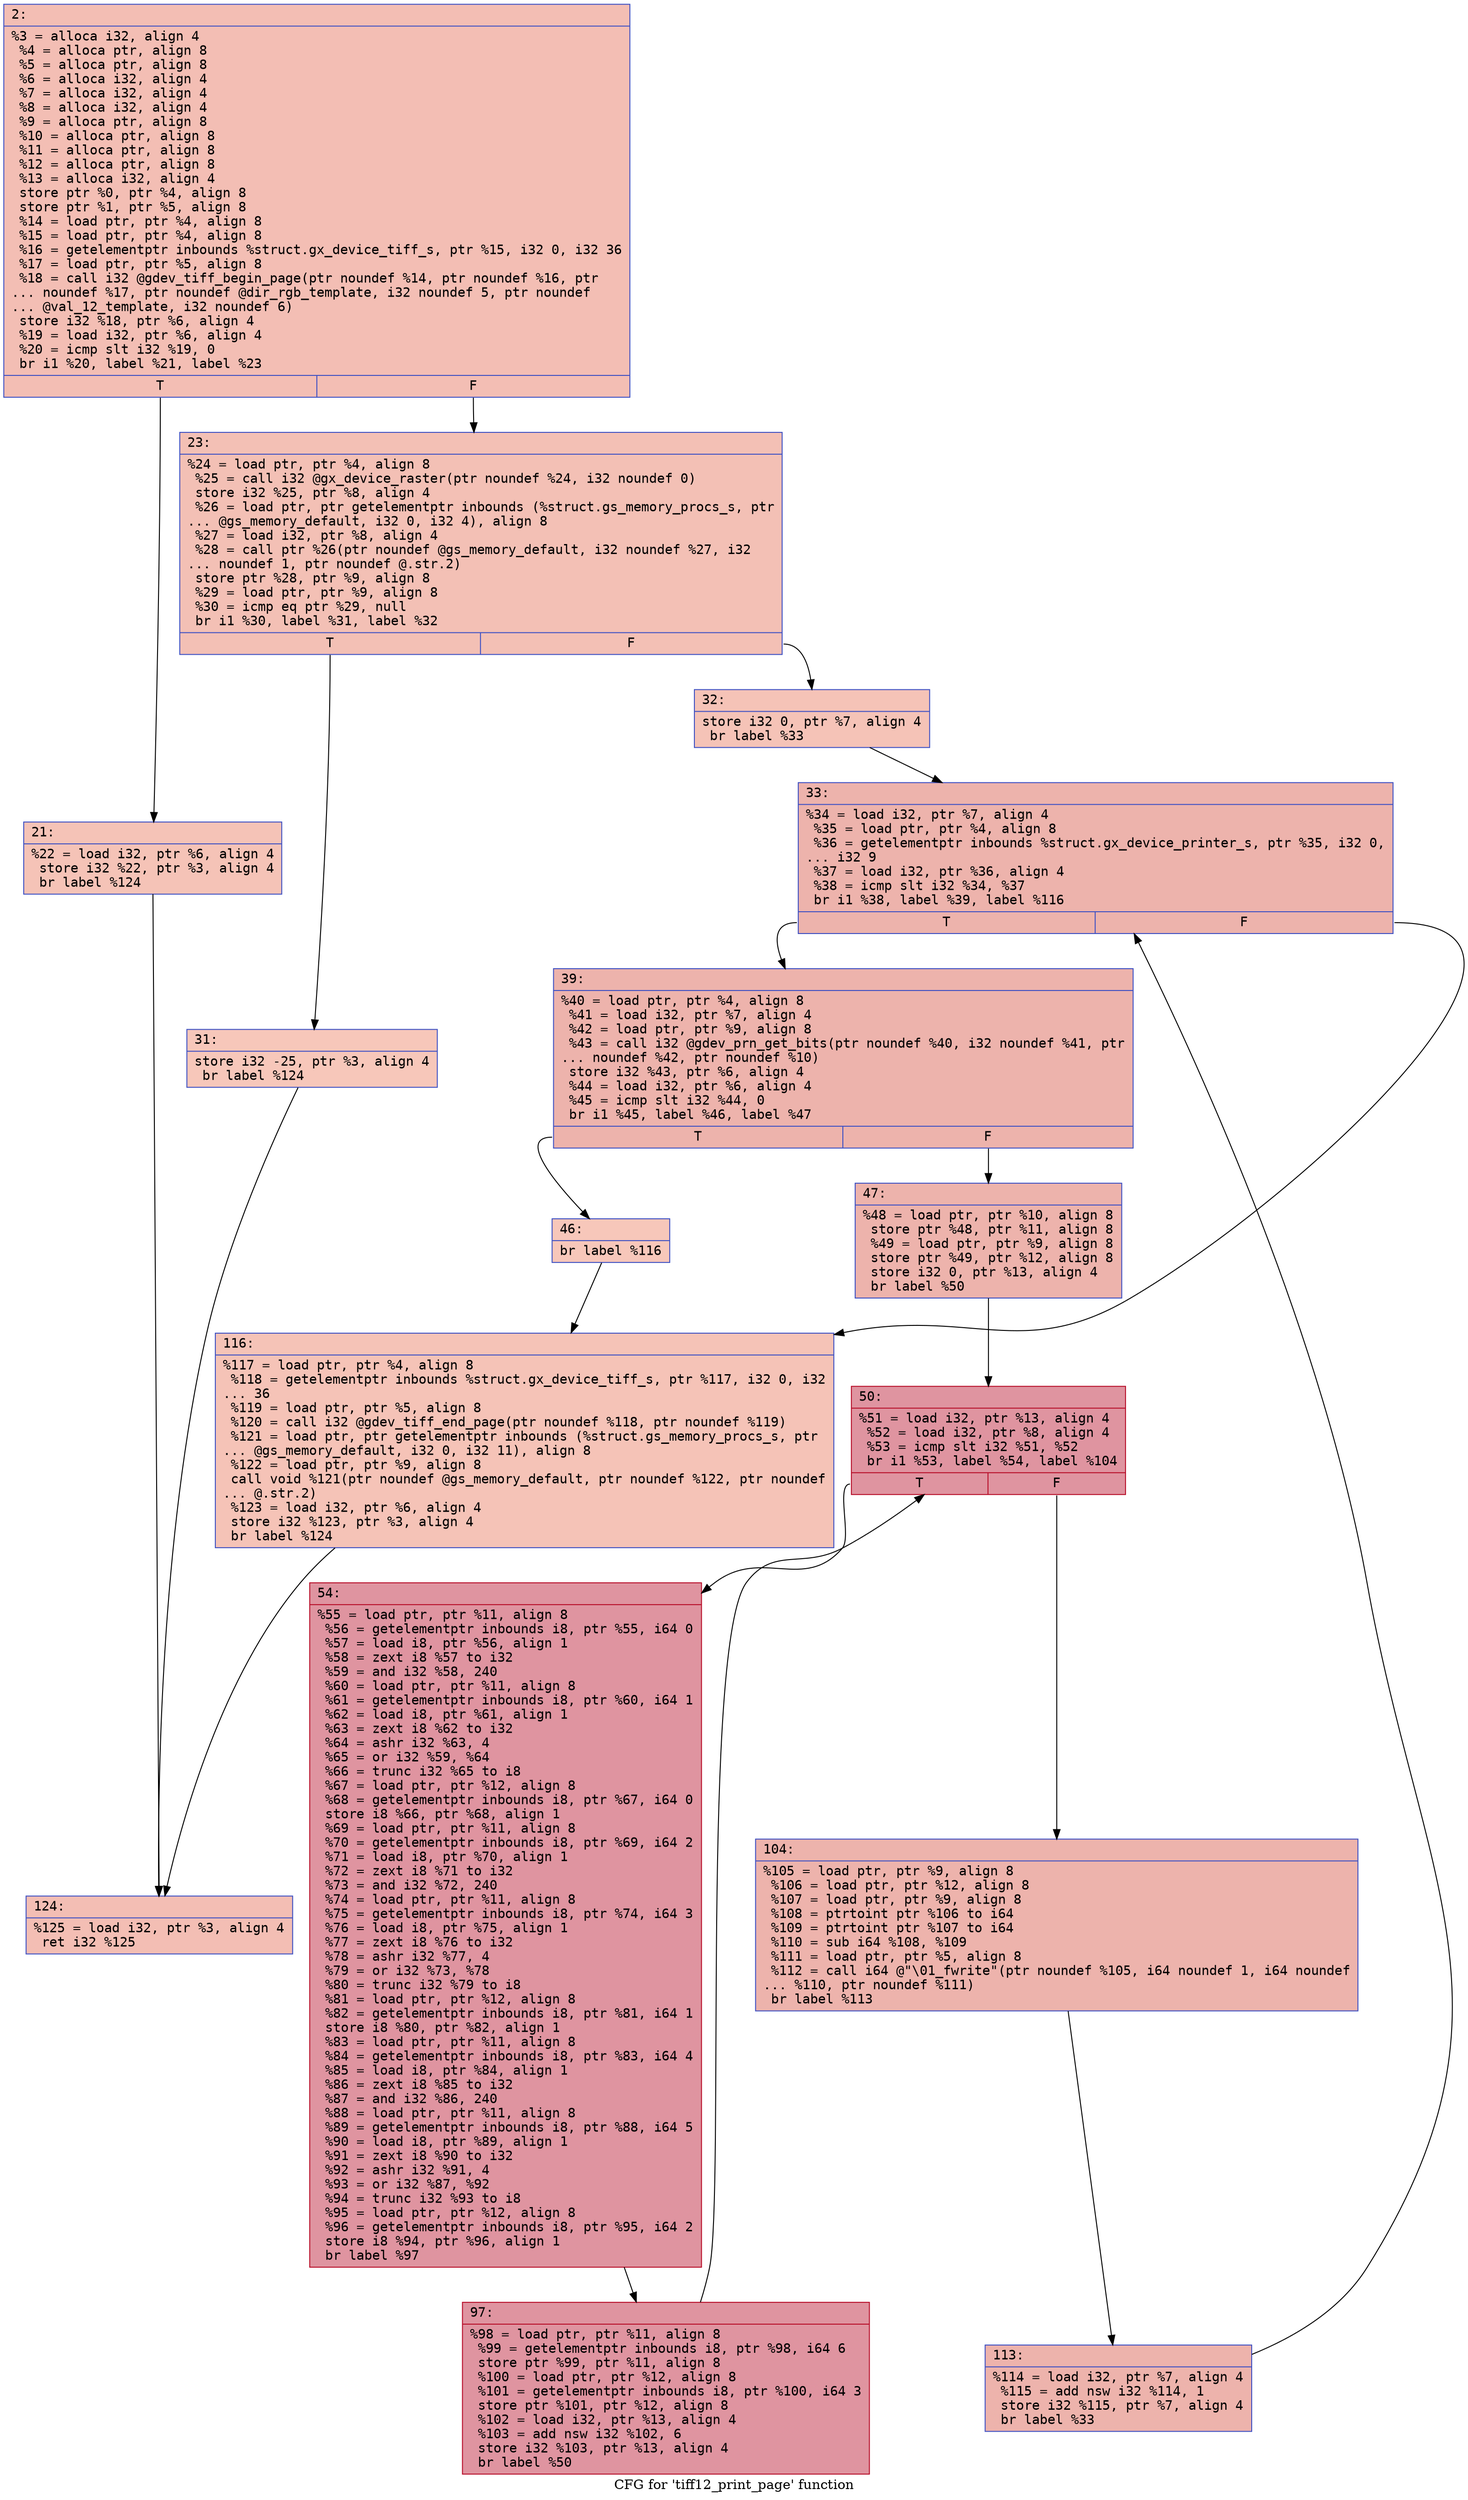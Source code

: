 digraph "CFG for 'tiff12_print_page' function" {
	label="CFG for 'tiff12_print_page' function";

	Node0x6000018987d0 [shape=record,color="#3d50c3ff", style=filled, fillcolor="#e36c5570" fontname="Courier",label="{2:\l|  %3 = alloca i32, align 4\l  %4 = alloca ptr, align 8\l  %5 = alloca ptr, align 8\l  %6 = alloca i32, align 4\l  %7 = alloca i32, align 4\l  %8 = alloca i32, align 4\l  %9 = alloca ptr, align 8\l  %10 = alloca ptr, align 8\l  %11 = alloca ptr, align 8\l  %12 = alloca ptr, align 8\l  %13 = alloca i32, align 4\l  store ptr %0, ptr %4, align 8\l  store ptr %1, ptr %5, align 8\l  %14 = load ptr, ptr %4, align 8\l  %15 = load ptr, ptr %4, align 8\l  %16 = getelementptr inbounds %struct.gx_device_tiff_s, ptr %15, i32 0, i32 36\l  %17 = load ptr, ptr %5, align 8\l  %18 = call i32 @gdev_tiff_begin_page(ptr noundef %14, ptr noundef %16, ptr\l... noundef %17, ptr noundef @dir_rgb_template, i32 noundef 5, ptr noundef\l... @val_12_template, i32 noundef 6)\l  store i32 %18, ptr %6, align 4\l  %19 = load i32, ptr %6, align 4\l  %20 = icmp slt i32 %19, 0\l  br i1 %20, label %21, label %23\l|{<s0>T|<s1>F}}"];
	Node0x6000018987d0:s0 -> Node0x600001898820[tooltip="2 -> 21\nProbability 37.50%" ];
	Node0x6000018987d0:s1 -> Node0x600001898870[tooltip="2 -> 23\nProbability 62.50%" ];
	Node0x600001898820 [shape=record,color="#3d50c3ff", style=filled, fillcolor="#e8765c70" fontname="Courier",label="{21:\l|  %22 = load i32, ptr %6, align 4\l  store i32 %22, ptr %3, align 4\l  br label %124\l}"];
	Node0x600001898820 -> Node0x600001898c80[tooltip="21 -> 124\nProbability 100.00%" ];
	Node0x600001898870 [shape=record,color="#3d50c3ff", style=filled, fillcolor="#e5705870" fontname="Courier",label="{23:\l|  %24 = load ptr, ptr %4, align 8\l  %25 = call i32 @gx_device_raster(ptr noundef %24, i32 noundef 0)\l  store i32 %25, ptr %8, align 4\l  %26 = load ptr, ptr getelementptr inbounds (%struct.gs_memory_procs_s, ptr\l... @gs_memory_default, i32 0, i32 4), align 8\l  %27 = load i32, ptr %8, align 4\l  %28 = call ptr %26(ptr noundef @gs_memory_default, i32 noundef %27, i32\l... noundef 1, ptr noundef @.str.2)\l  store ptr %28, ptr %9, align 8\l  %29 = load ptr, ptr %9, align 8\l  %30 = icmp eq ptr %29, null\l  br i1 %30, label %31, label %32\l|{<s0>T|<s1>F}}"];
	Node0x600001898870:s0 -> Node0x6000018988c0[tooltip="23 -> 31\nProbability 37.50%" ];
	Node0x600001898870:s1 -> Node0x600001898910[tooltip="23 -> 32\nProbability 62.50%" ];
	Node0x6000018988c0 [shape=record,color="#3d50c3ff", style=filled, fillcolor="#ec7f6370" fontname="Courier",label="{31:\l|  store i32 -25, ptr %3, align 4\l  br label %124\l}"];
	Node0x6000018988c0 -> Node0x600001898c80[tooltip="31 -> 124\nProbability 100.00%" ];
	Node0x600001898910 [shape=record,color="#3d50c3ff", style=filled, fillcolor="#e8765c70" fontname="Courier",label="{32:\l|  store i32 0, ptr %7, align 4\l  br label %33\l}"];
	Node0x600001898910 -> Node0x600001898960[tooltip="32 -> 33\nProbability 100.00%" ];
	Node0x600001898960 [shape=record,color="#3d50c3ff", style=filled, fillcolor="#d6524470" fontname="Courier",label="{33:\l|  %34 = load i32, ptr %7, align 4\l  %35 = load ptr, ptr %4, align 8\l  %36 = getelementptr inbounds %struct.gx_device_printer_s, ptr %35, i32 0,\l... i32 9\l  %37 = load i32, ptr %36, align 4\l  %38 = icmp slt i32 %34, %37\l  br i1 %38, label %39, label %116\l|{<s0>T|<s1>F}}"];
	Node0x600001898960:s0 -> Node0x6000018989b0[tooltip="33 -> 39\nProbability 96.88%" ];
	Node0x600001898960:s1 -> Node0x600001898c30[tooltip="33 -> 116\nProbability 3.12%" ];
	Node0x6000018989b0 [shape=record,color="#3d50c3ff", style=filled, fillcolor="#d6524470" fontname="Courier",label="{39:\l|  %40 = load ptr, ptr %4, align 8\l  %41 = load i32, ptr %7, align 4\l  %42 = load ptr, ptr %9, align 8\l  %43 = call i32 @gdev_prn_get_bits(ptr noundef %40, i32 noundef %41, ptr\l... noundef %42, ptr noundef %10)\l  store i32 %43, ptr %6, align 4\l  %44 = load i32, ptr %6, align 4\l  %45 = icmp slt i32 %44, 0\l  br i1 %45, label %46, label %47\l|{<s0>T|<s1>F}}"];
	Node0x6000018989b0:s0 -> Node0x600001898a00[tooltip="39 -> 46\nProbability 3.12%" ];
	Node0x6000018989b0:s1 -> Node0x600001898a50[tooltip="39 -> 47\nProbability 96.88%" ];
	Node0x600001898a00 [shape=record,color="#3d50c3ff", style=filled, fillcolor="#ec7f6370" fontname="Courier",label="{46:\l|  br label %116\l}"];
	Node0x600001898a00 -> Node0x600001898c30[tooltip="46 -> 116\nProbability 100.00%" ];
	Node0x600001898a50 [shape=record,color="#3d50c3ff", style=filled, fillcolor="#d6524470" fontname="Courier",label="{47:\l|  %48 = load ptr, ptr %10, align 8\l  store ptr %48, ptr %11, align 8\l  %49 = load ptr, ptr %9, align 8\l  store ptr %49, ptr %12, align 8\l  store i32 0, ptr %13, align 4\l  br label %50\l}"];
	Node0x600001898a50 -> Node0x600001898aa0[tooltip="47 -> 50\nProbability 100.00%" ];
	Node0x600001898aa0 [shape=record,color="#b70d28ff", style=filled, fillcolor="#b70d2870" fontname="Courier",label="{50:\l|  %51 = load i32, ptr %13, align 4\l  %52 = load i32, ptr %8, align 4\l  %53 = icmp slt i32 %51, %52\l  br i1 %53, label %54, label %104\l|{<s0>T|<s1>F}}"];
	Node0x600001898aa0:s0 -> Node0x600001898af0[tooltip="50 -> 54\nProbability 96.88%" ];
	Node0x600001898aa0:s1 -> Node0x600001898b90[tooltip="50 -> 104\nProbability 3.12%" ];
	Node0x600001898af0 [shape=record,color="#b70d28ff", style=filled, fillcolor="#b70d2870" fontname="Courier",label="{54:\l|  %55 = load ptr, ptr %11, align 8\l  %56 = getelementptr inbounds i8, ptr %55, i64 0\l  %57 = load i8, ptr %56, align 1\l  %58 = zext i8 %57 to i32\l  %59 = and i32 %58, 240\l  %60 = load ptr, ptr %11, align 8\l  %61 = getelementptr inbounds i8, ptr %60, i64 1\l  %62 = load i8, ptr %61, align 1\l  %63 = zext i8 %62 to i32\l  %64 = ashr i32 %63, 4\l  %65 = or i32 %59, %64\l  %66 = trunc i32 %65 to i8\l  %67 = load ptr, ptr %12, align 8\l  %68 = getelementptr inbounds i8, ptr %67, i64 0\l  store i8 %66, ptr %68, align 1\l  %69 = load ptr, ptr %11, align 8\l  %70 = getelementptr inbounds i8, ptr %69, i64 2\l  %71 = load i8, ptr %70, align 1\l  %72 = zext i8 %71 to i32\l  %73 = and i32 %72, 240\l  %74 = load ptr, ptr %11, align 8\l  %75 = getelementptr inbounds i8, ptr %74, i64 3\l  %76 = load i8, ptr %75, align 1\l  %77 = zext i8 %76 to i32\l  %78 = ashr i32 %77, 4\l  %79 = or i32 %73, %78\l  %80 = trunc i32 %79 to i8\l  %81 = load ptr, ptr %12, align 8\l  %82 = getelementptr inbounds i8, ptr %81, i64 1\l  store i8 %80, ptr %82, align 1\l  %83 = load ptr, ptr %11, align 8\l  %84 = getelementptr inbounds i8, ptr %83, i64 4\l  %85 = load i8, ptr %84, align 1\l  %86 = zext i8 %85 to i32\l  %87 = and i32 %86, 240\l  %88 = load ptr, ptr %11, align 8\l  %89 = getelementptr inbounds i8, ptr %88, i64 5\l  %90 = load i8, ptr %89, align 1\l  %91 = zext i8 %90 to i32\l  %92 = ashr i32 %91, 4\l  %93 = or i32 %87, %92\l  %94 = trunc i32 %93 to i8\l  %95 = load ptr, ptr %12, align 8\l  %96 = getelementptr inbounds i8, ptr %95, i64 2\l  store i8 %94, ptr %96, align 1\l  br label %97\l}"];
	Node0x600001898af0 -> Node0x600001898b40[tooltip="54 -> 97\nProbability 100.00%" ];
	Node0x600001898b40 [shape=record,color="#b70d28ff", style=filled, fillcolor="#b70d2870" fontname="Courier",label="{97:\l|  %98 = load ptr, ptr %11, align 8\l  %99 = getelementptr inbounds i8, ptr %98, i64 6\l  store ptr %99, ptr %11, align 8\l  %100 = load ptr, ptr %12, align 8\l  %101 = getelementptr inbounds i8, ptr %100, i64 3\l  store ptr %101, ptr %12, align 8\l  %102 = load i32, ptr %13, align 4\l  %103 = add nsw i32 %102, 6\l  store i32 %103, ptr %13, align 4\l  br label %50\l}"];
	Node0x600001898b40 -> Node0x600001898aa0[tooltip="97 -> 50\nProbability 100.00%" ];
	Node0x600001898b90 [shape=record,color="#3d50c3ff", style=filled, fillcolor="#d6524470" fontname="Courier",label="{104:\l|  %105 = load ptr, ptr %9, align 8\l  %106 = load ptr, ptr %12, align 8\l  %107 = load ptr, ptr %9, align 8\l  %108 = ptrtoint ptr %106 to i64\l  %109 = ptrtoint ptr %107 to i64\l  %110 = sub i64 %108, %109\l  %111 = load ptr, ptr %5, align 8\l  %112 = call i64 @\"\\01_fwrite\"(ptr noundef %105, i64 noundef 1, i64 noundef\l... %110, ptr noundef %111)\l  br label %113\l}"];
	Node0x600001898b90 -> Node0x600001898be0[tooltip="104 -> 113\nProbability 100.00%" ];
	Node0x600001898be0 [shape=record,color="#3d50c3ff", style=filled, fillcolor="#d6524470" fontname="Courier",label="{113:\l|  %114 = load i32, ptr %7, align 4\l  %115 = add nsw i32 %114, 1\l  store i32 %115, ptr %7, align 4\l  br label %33\l}"];
	Node0x600001898be0 -> Node0x600001898960[tooltip="113 -> 33\nProbability 100.00%" ];
	Node0x600001898c30 [shape=record,color="#3d50c3ff", style=filled, fillcolor="#e8765c70" fontname="Courier",label="{116:\l|  %117 = load ptr, ptr %4, align 8\l  %118 = getelementptr inbounds %struct.gx_device_tiff_s, ptr %117, i32 0, i32\l... 36\l  %119 = load ptr, ptr %5, align 8\l  %120 = call i32 @gdev_tiff_end_page(ptr noundef %118, ptr noundef %119)\l  %121 = load ptr, ptr getelementptr inbounds (%struct.gs_memory_procs_s, ptr\l... @gs_memory_default, i32 0, i32 11), align 8\l  %122 = load ptr, ptr %9, align 8\l  call void %121(ptr noundef @gs_memory_default, ptr noundef %122, ptr noundef\l... @.str.2)\l  %123 = load i32, ptr %6, align 4\l  store i32 %123, ptr %3, align 4\l  br label %124\l}"];
	Node0x600001898c30 -> Node0x600001898c80[tooltip="116 -> 124\nProbability 100.00%" ];
	Node0x600001898c80 [shape=record,color="#3d50c3ff", style=filled, fillcolor="#e36c5570" fontname="Courier",label="{124:\l|  %125 = load i32, ptr %3, align 4\l  ret i32 %125\l}"];
}
